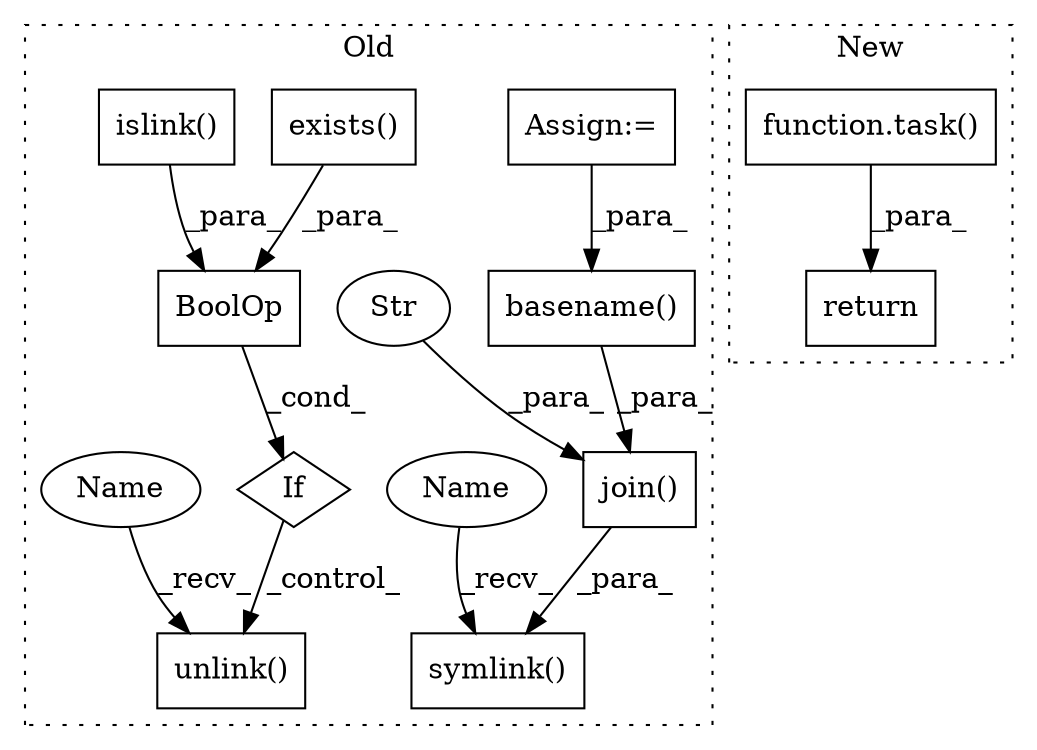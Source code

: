 digraph G {
subgraph cluster0 {
1 [label="basename()" a="75" s="2914,2941" l="17,1" shape="box"];
3 [label="join()" a="75" s="2901,2954" l="13,1" shape="box"];
4 [label="Str" a="66" s="2944" l="10" shape="ellipse"];
5 [label="symlink()" a="75" s="2877,2985" l="24,68" shape="box"];
6 [label="unlink()" a="75" s="2841,2867" l="10,1" shape="box"];
7 [label="If" a="96" s="2756" l="3" shape="diamond"];
8 [label="BoolOp" a="72" s="2759" l="68" shape="box"];
9 [label="exists()" a="75" s="2759,2790" l="15,1" shape="box"];
10 [label="islink()" a="75" s="2795,2826" l="15,1" shape="box"];
11 [label="Assign:=" a="68" s="2387" l="3" shape="box"];
13 [label="Name" a="87" s="2877" l="2" shape="ellipse"];
14 [label="Name" a="87" s="2841" l="2" shape="ellipse"];
label = "Old";
style="dotted";
}
subgraph cluster1 {
2 [label="function.task()" a="75" s="2834" l="71" shape="box"];
12 [label="return" a="93" s="2827" l="7" shape="box"];
label = "New";
style="dotted";
}
1 -> 3 [label="_para_"];
2 -> 12 [label="_para_"];
3 -> 5 [label="_para_"];
4 -> 3 [label="_para_"];
7 -> 6 [label="_control_"];
8 -> 7 [label="_cond_"];
9 -> 8 [label="_para_"];
10 -> 8 [label="_para_"];
11 -> 1 [label="_para_"];
13 -> 5 [label="_recv_"];
14 -> 6 [label="_recv_"];
}